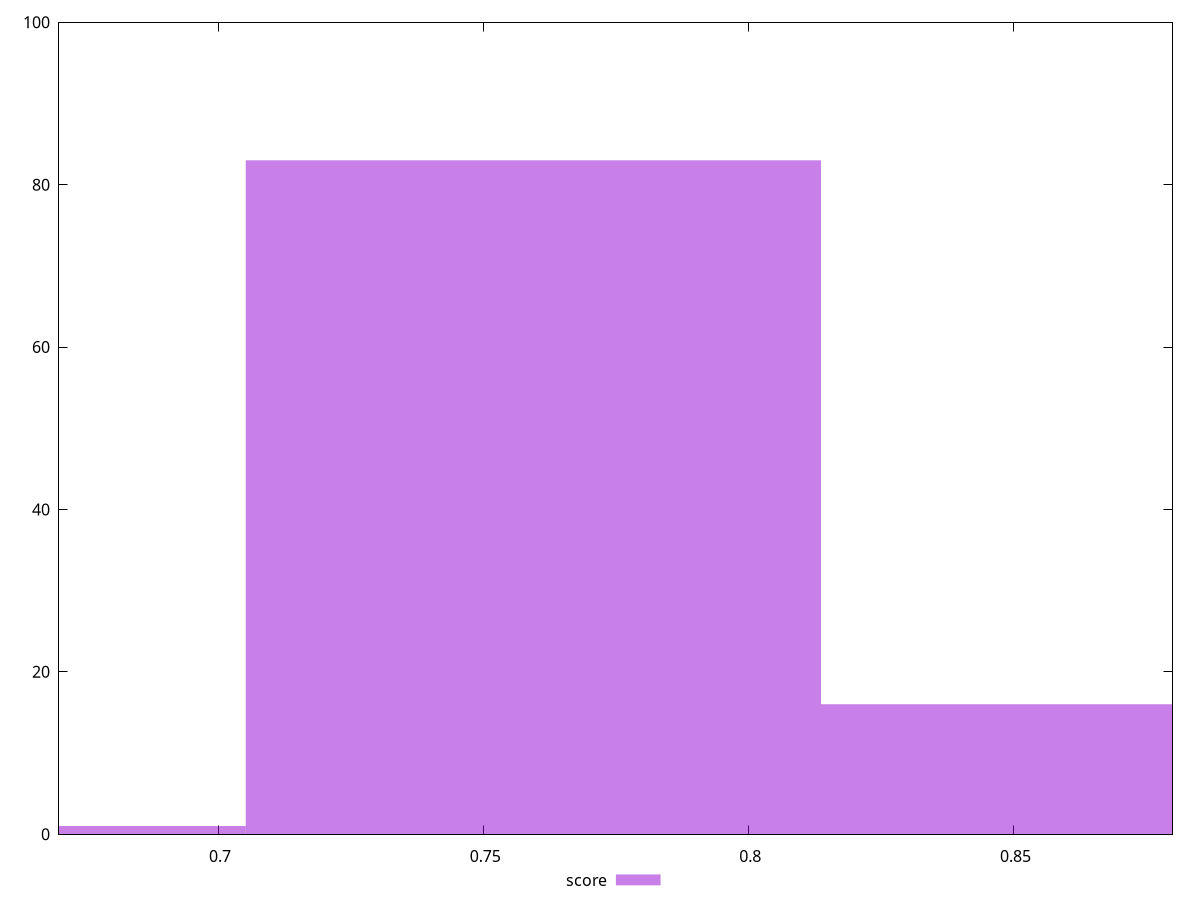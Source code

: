 reset

$score <<EOF
0.8679602779831027 16
0.7594652432352149 83
0.650970208487327 1
EOF

set key outside below
set boxwidth 0.10849503474788784
set xrange [0.67:0.88]
set yrange [0:100]
set trange [0:100]
set style fill transparent solid 0.5 noborder
set terminal svg size 640, 490 enhanced background rgb 'white'
set output "report_00017_2021-02-10T15-08-03.406Z/offscreen-images/samples/pages+cached+noadtech/score/histogram.svg"

plot $score title "score" with boxes

reset
